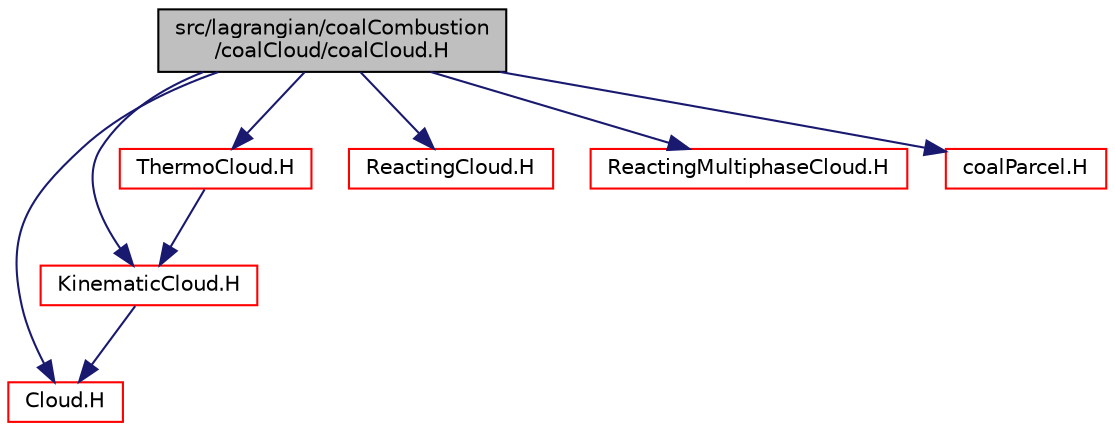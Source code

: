 digraph "src/lagrangian/coalCombustion/coalCloud/coalCloud.H"
{
  bgcolor="transparent";
  edge [fontname="Helvetica",fontsize="10",labelfontname="Helvetica",labelfontsize="10"];
  node [fontname="Helvetica",fontsize="10",shape=record];
  Node0 [label="src/lagrangian/coalCombustion\l/coalCloud/coalCloud.H",height=0.2,width=0.4,color="black", fillcolor="grey75", style="filled", fontcolor="black"];
  Node0 -> Node1 [color="midnightblue",fontsize="10",style="solid",fontname="Helvetica"];
  Node1 [label="Cloud.H",height=0.2,width=0.4,color="red",URL="$a05525.html"];
  Node0 -> Node238 [color="midnightblue",fontsize="10",style="solid",fontname="Helvetica"];
  Node238 [label="KinematicCloud.H",height=0.2,width=0.4,color="red",URL="$a05879.html"];
  Node238 -> Node1 [color="midnightblue",fontsize="10",style="solid",fontname="Helvetica"];
  Node0 -> Node409 [color="midnightblue",fontsize="10",style="solid",fontname="Helvetica"];
  Node409 [label="ThermoCloud.H",height=0.2,width=0.4,color="red",URL="$a05915.html"];
  Node409 -> Node238 [color="midnightblue",fontsize="10",style="solid",fontname="Helvetica"];
  Node0 -> Node433 [color="midnightblue",fontsize="10",style="solid",fontname="Helvetica"];
  Node433 [label="ReactingCloud.H",height=0.2,width=0.4,color="red",URL="$a05897.html"];
  Node0 -> Node436 [color="midnightblue",fontsize="10",style="solid",fontname="Helvetica"];
  Node436 [label="ReactingMultiphaseCloud.H",height=0.2,width=0.4,color="red",URL="$a05906.html"];
  Node0 -> Node439 [color="midnightblue",fontsize="10",style="solid",fontname="Helvetica"];
  Node439 [label="coalParcel.H",height=0.2,width=0.4,color="red",URL="$a05603.html"];
}
